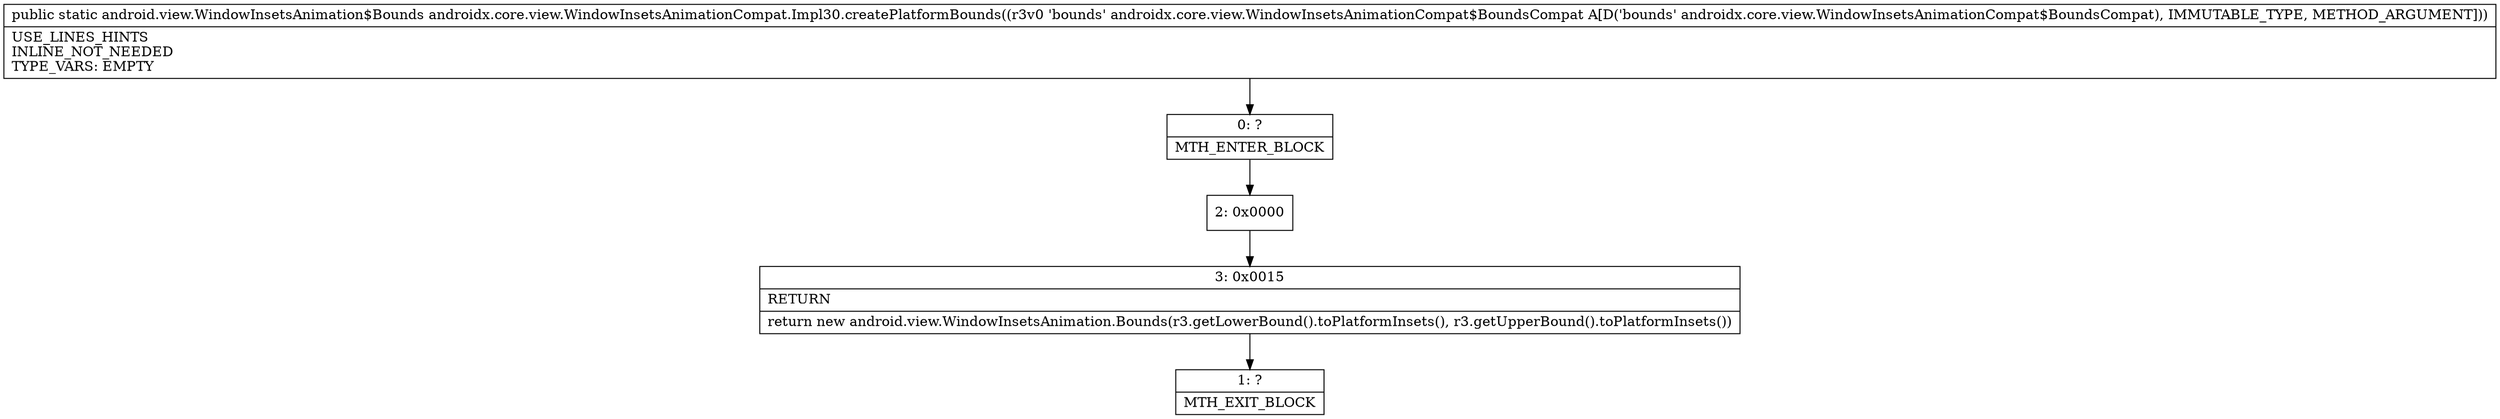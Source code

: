 digraph "CFG forandroidx.core.view.WindowInsetsAnimationCompat.Impl30.createPlatformBounds(Landroidx\/core\/view\/WindowInsetsAnimationCompat$BoundsCompat;)Landroid\/view\/WindowInsetsAnimation$Bounds;" {
Node_0 [shape=record,label="{0\:\ ?|MTH_ENTER_BLOCK\l}"];
Node_2 [shape=record,label="{2\:\ 0x0000}"];
Node_3 [shape=record,label="{3\:\ 0x0015|RETURN\l|return new android.view.WindowInsetsAnimation.Bounds(r3.getLowerBound().toPlatformInsets(), r3.getUpperBound().toPlatformInsets())\l}"];
Node_1 [shape=record,label="{1\:\ ?|MTH_EXIT_BLOCK\l}"];
MethodNode[shape=record,label="{public static android.view.WindowInsetsAnimation$Bounds androidx.core.view.WindowInsetsAnimationCompat.Impl30.createPlatformBounds((r3v0 'bounds' androidx.core.view.WindowInsetsAnimationCompat$BoundsCompat A[D('bounds' androidx.core.view.WindowInsetsAnimationCompat$BoundsCompat), IMMUTABLE_TYPE, METHOD_ARGUMENT]))  | USE_LINES_HINTS\lINLINE_NOT_NEEDED\lTYPE_VARS: EMPTY\l}"];
MethodNode -> Node_0;Node_0 -> Node_2;
Node_2 -> Node_3;
Node_3 -> Node_1;
}

